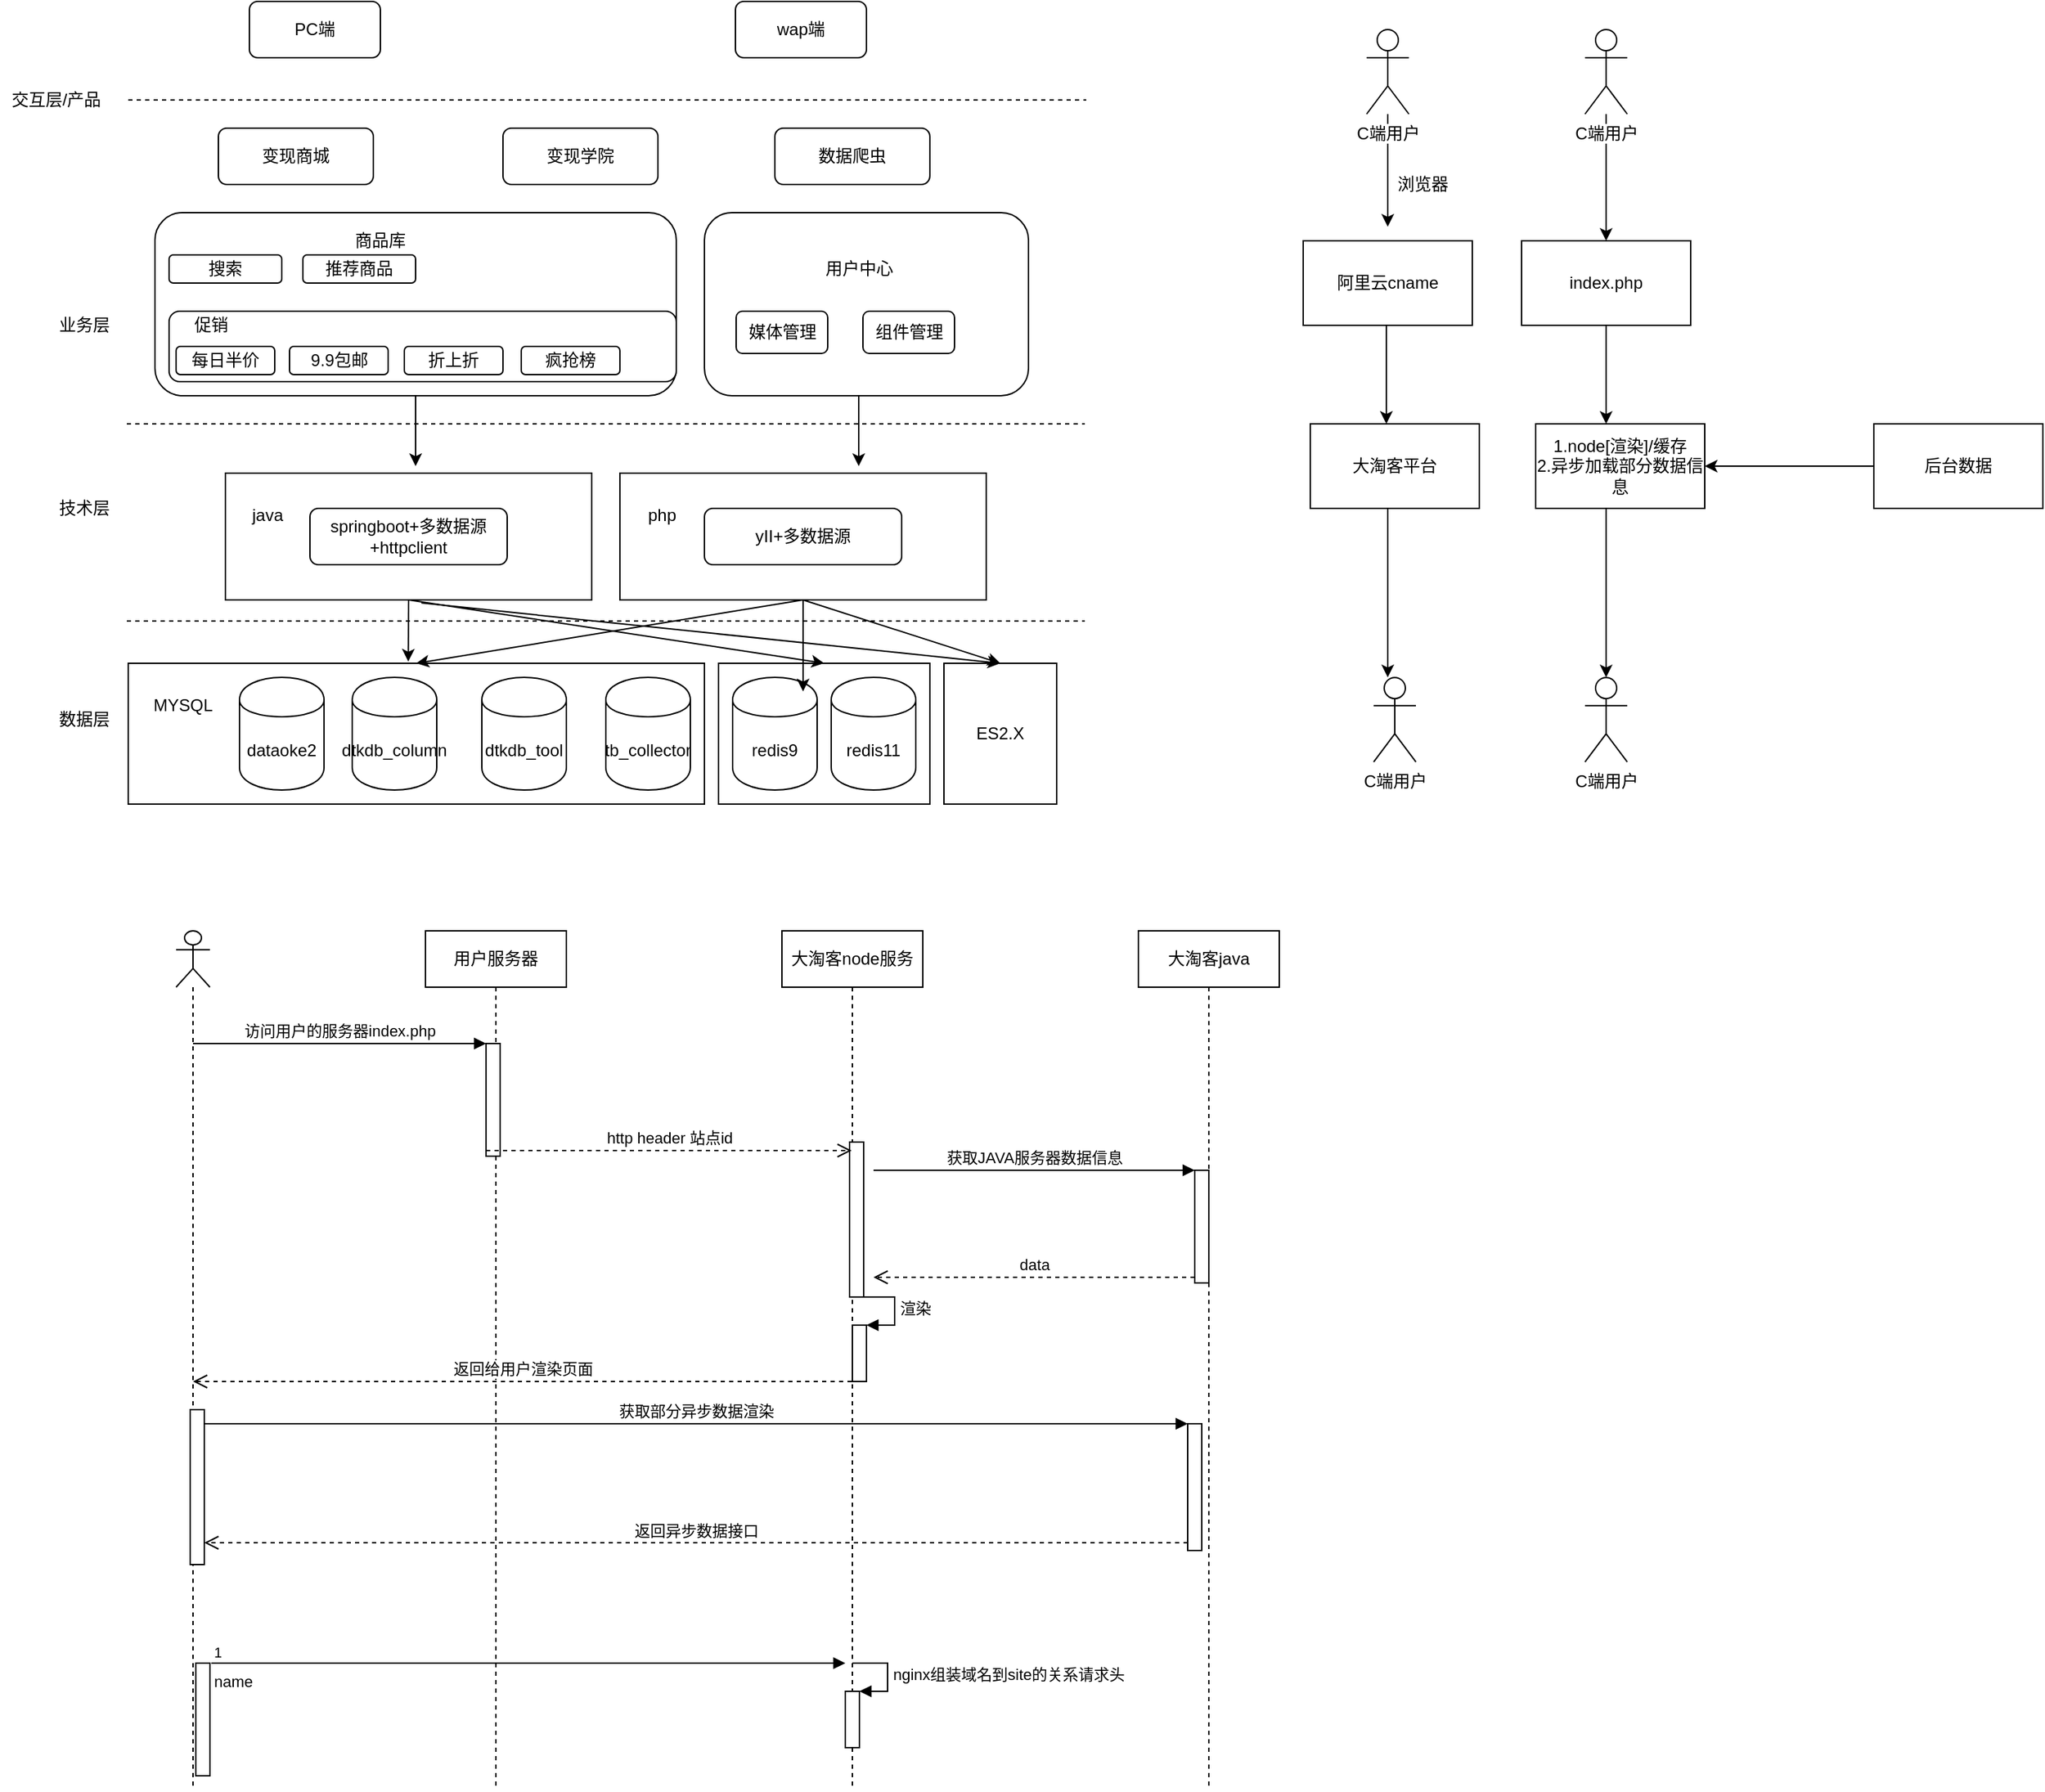 <mxfile version="11.0.8" type="github"><diagram id="_v9vPl8bkmRnc-huP--U" name="第 1 页"><mxGraphModel dx="1863" dy="550" grid="1" gridSize="10" guides="1" tooltips="1" connect="1" arrows="1" fold="1" page="1" pageScale="1" pageWidth="827" pageHeight="1169" math="0" shadow="0"><root><mxCell id="0"/><mxCell id="1" parent="0"/><mxCell id="0rX34wumKevSuE9-4wh0-14" value="" style="rounded=0;whiteSpace=wrap;html=1;" vertex="1" parent="1"><mxGeometry x="81" y="490" width="409" height="100" as="geometry"/></mxCell><mxCell id="3NmAgZUPKgBlWCw0vPXJ-1" value="" style="endArrow=none;dashed=1;html=1;" parent="1" edge="1"><mxGeometry width="50" height="50" relative="1" as="geometry"><mxPoint x="80" y="320" as="sourcePoint"/><mxPoint x="760" y="320" as="targetPoint"/></mxGeometry></mxCell><mxCell id="3NmAgZUPKgBlWCw0vPXJ-2" value="" style="endArrow=none;dashed=1;html=1;" parent="1" edge="1"><mxGeometry width="50" height="50" relative="1" as="geometry"><mxPoint x="80" y="460" as="sourcePoint"/><mxPoint x="760" y="460" as="targetPoint"/></mxGeometry></mxCell><mxCell id="3NmAgZUPKgBlWCw0vPXJ-3" value="" style="endArrow=none;dashed=1;html=1;" parent="1" edge="1"><mxGeometry width="50" height="50" relative="1" as="geometry"><mxPoint x="81" y="90" as="sourcePoint"/><mxPoint x="761" y="90" as="targetPoint"/></mxGeometry></mxCell><mxCell id="3NmAgZUPKgBlWCw0vPXJ-4" value="dataoke2" style="shape=cylinder;whiteSpace=wrap;html=1;boundedLbl=1;backgroundOutline=1;" parent="1" vertex="1"><mxGeometry x="160" y="500" width="60" height="80" as="geometry"/></mxCell><mxCell id="3NmAgZUPKgBlWCw0vPXJ-5" value="dtkdb_column" style="shape=cylinder;whiteSpace=wrap;html=1;boundedLbl=1;backgroundOutline=1;" parent="1" vertex="1"><mxGeometry x="240" y="500" width="60" height="80" as="geometry"/></mxCell><mxCell id="3NmAgZUPKgBlWCw0vPXJ-6" value="dtkdb_tool" style="shape=cylinder;whiteSpace=wrap;html=1;boundedLbl=1;backgroundOutline=1;" parent="1" vertex="1"><mxGeometry x="332" y="500" width="60" height="80" as="geometry"/></mxCell><mxCell id="3NmAgZUPKgBlWCw0vPXJ-7" value="数据层" style="text;html=1;strokeColor=none;fillColor=none;align=center;verticalAlign=middle;whiteSpace=wrap;rounded=0;" parent="1" vertex="1"><mxGeometry x="30" y="520" width="40" height="20" as="geometry"/></mxCell><mxCell id="3NmAgZUPKgBlWCw0vPXJ-8" value="技术层" style="text;html=1;strokeColor=none;fillColor=none;align=center;verticalAlign=middle;whiteSpace=wrap;rounded=0;" parent="1" vertex="1"><mxGeometry x="30" y="370" width="40" height="20" as="geometry"/></mxCell><mxCell id="3NmAgZUPKgBlWCw0vPXJ-9" value="业务层" style="text;html=1;strokeColor=none;fillColor=none;align=center;verticalAlign=middle;whiteSpace=wrap;rounded=0;" parent="1" vertex="1"><mxGeometry x="30" y="240" width="40" height="20" as="geometry"/></mxCell><mxCell id="3NmAgZUPKgBlWCw0vPXJ-10" value="交互层/产品" style="text;html=1;strokeColor=none;fillColor=none;align=center;verticalAlign=middle;whiteSpace=wrap;rounded=0;" parent="1" vertex="1"><mxGeometry x="-10" y="80" width="80" height="20" as="geometry"/></mxCell><mxCell id="0rX34wumKevSuE9-4wh0-1" value="数据爬虫" style="rounded=1;whiteSpace=wrap;html=1;" vertex="1" parent="1"><mxGeometry x="540" y="110" width="110" height="40" as="geometry"/></mxCell><mxCell id="0rX34wumKevSuE9-4wh0-2" value="变现商城" style="rounded=1;whiteSpace=wrap;html=1;" vertex="1" parent="1"><mxGeometry x="145" y="110" width="110" height="40" as="geometry"/></mxCell><mxCell id="0rX34wumKevSuE9-4wh0-3" value="" style="rounded=1;whiteSpace=wrap;html=1;" vertex="1" parent="1"><mxGeometry x="490" y="170" width="230" height="130" as="geometry"/></mxCell><mxCell id="0rX34wumKevSuE9-4wh0-5" value="tb_collector" style="shape=cylinder;whiteSpace=wrap;html=1;boundedLbl=1;backgroundOutline=1;" vertex="1" parent="1"><mxGeometry x="420" y="500" width="60" height="80" as="geometry"/></mxCell><mxCell id="0rX34wumKevSuE9-4wh0-7" value="" style="rounded=0;whiteSpace=wrap;html=1;" vertex="1" parent="1"><mxGeometry x="500" y="490" width="150" height="100" as="geometry"/></mxCell><mxCell id="0rX34wumKevSuE9-4wh0-8" value="" style="rounded=0;whiteSpace=wrap;html=1;" vertex="1" parent="1"><mxGeometry x="150" y="355" width="260" height="90" as="geometry"/></mxCell><mxCell id="0rX34wumKevSuE9-4wh0-9" value="springboot+多数据源+httpclient" style="rounded=1;whiteSpace=wrap;html=1;" vertex="1" parent="1"><mxGeometry x="210" y="380" width="140" height="40" as="geometry"/></mxCell><mxCell id="0rX34wumKevSuE9-4wh0-10" value="java" style="text;html=1;strokeColor=none;fillColor=none;align=center;verticalAlign=middle;whiteSpace=wrap;rounded=0;" vertex="1" parent="1"><mxGeometry x="160" y="375" width="40" height="20" as="geometry"/></mxCell><mxCell id="0rX34wumKevSuE9-4wh0-11" value="" style="rounded=0;whiteSpace=wrap;html=1;" vertex="1" parent="1"><mxGeometry x="430" y="355" width="260" height="90" as="geometry"/></mxCell><mxCell id="0rX34wumKevSuE9-4wh0-12" value="php" style="text;html=1;strokeColor=none;fillColor=none;align=center;verticalAlign=middle;whiteSpace=wrap;rounded=0;" vertex="1" parent="1"><mxGeometry x="440" y="375" width="40" height="20" as="geometry"/></mxCell><mxCell id="0rX34wumKevSuE9-4wh0-13" value="yII+多数据源" style="rounded=1;whiteSpace=wrap;html=1;" vertex="1" parent="1"><mxGeometry x="490" y="380" width="140" height="40" as="geometry"/></mxCell><mxCell id="0rX34wumKevSuE9-4wh0-15" value="redis9" style="shape=cylinder;whiteSpace=wrap;html=1;boundedLbl=1;backgroundOutline=1;" vertex="1" parent="1"><mxGeometry x="510" y="500" width="60" height="80" as="geometry"/></mxCell><mxCell id="0rX34wumKevSuE9-4wh0-16" value="redis11" style="shape=cylinder;whiteSpace=wrap;html=1;boundedLbl=1;backgroundOutline=1;" vertex="1" parent="1"><mxGeometry x="580" y="500" width="60" height="80" as="geometry"/></mxCell><mxCell id="0rX34wumKevSuE9-4wh0-17" value="MYSQL" style="text;html=1;strokeColor=none;fillColor=none;align=center;verticalAlign=middle;whiteSpace=wrap;rounded=0;" vertex="1" parent="1"><mxGeometry x="100" y="510" width="40" height="20" as="geometry"/></mxCell><mxCell id="0rX34wumKevSuE9-4wh0-18" value="" style="rounded=1;whiteSpace=wrap;html=1;labelPosition=center;verticalLabelPosition=middle;align=center;verticalAlign=middle;" vertex="1" parent="1"><mxGeometry x="100" y="170" width="370" height="130" as="geometry"/></mxCell><mxCell id="0rX34wumKevSuE9-4wh0-21" value="ES2.X" style="rounded=0;whiteSpace=wrap;html=1;" vertex="1" parent="1"><mxGeometry x="660" y="490" width="80" height="100" as="geometry"/></mxCell><mxCell id="0rX34wumKevSuE9-4wh0-22" value="" style="endArrow=classic;html=1;exitX=0.5;exitY=1;exitDx=0;exitDy=0;entryX=0.486;entryY=-0.012;entryDx=0;entryDy=0;entryPerimeter=0;" edge="1" parent="1" source="0rX34wumKevSuE9-4wh0-8" target="0rX34wumKevSuE9-4wh0-14"><mxGeometry width="50" height="50" relative="1" as="geometry"><mxPoint x="170" y="460" as="sourcePoint"/><mxPoint x="165" y="640" as="targetPoint"/></mxGeometry></mxCell><mxCell id="0rX34wumKevSuE9-4wh0-23" value="" style="endArrow=classic;html=1;exitX=0.5;exitY=1;exitDx=0;exitDy=0;entryX=0.5;entryY=0;entryDx=0;entryDy=0;" edge="1" parent="1" source="0rX34wumKevSuE9-4wh0-8" target="0rX34wumKevSuE9-4wh0-7"><mxGeometry width="50" height="50" relative="1" as="geometry"><mxPoint x="290" y="455" as="sourcePoint"/><mxPoint x="289.774" y="518.8" as="targetPoint"/></mxGeometry></mxCell><mxCell id="0rX34wumKevSuE9-4wh0-24" value="" style="endArrow=classic;html=1;entryX=0.5;entryY=0;entryDx=0;entryDy=0;exitX=0.535;exitY=1.024;exitDx=0;exitDy=0;exitPerimeter=0;" edge="1" parent="1" source="0rX34wumKevSuE9-4wh0-8" target="0rX34wumKevSuE9-4wh0-21"><mxGeometry width="50" height="50" relative="1" as="geometry"><mxPoint x="280" y="450" as="sourcePoint"/><mxPoint x="289.774" y="518.8" as="targetPoint"/></mxGeometry></mxCell><mxCell id="0rX34wumKevSuE9-4wh0-25" value="" style="endArrow=classic;html=1;exitX=0.5;exitY=1;exitDx=0;exitDy=0;entryX=0.5;entryY=0;entryDx=0;entryDy=0;" edge="1" parent="1" source="0rX34wumKevSuE9-4wh0-11" target="0rX34wumKevSuE9-4wh0-14"><mxGeometry width="50" height="50" relative="1" as="geometry"><mxPoint x="290" y="455" as="sourcePoint"/><mxPoint x="289.774" y="518.8" as="targetPoint"/></mxGeometry></mxCell><mxCell id="0rX34wumKevSuE9-4wh0-26" value="" style="endArrow=classic;html=1;exitX=0.5;exitY=1;exitDx=0;exitDy=0;" edge="1" parent="1" source="0rX34wumKevSuE9-4wh0-11"><mxGeometry width="50" height="50" relative="1" as="geometry"><mxPoint x="560" y="450" as="sourcePoint"/><mxPoint x="560" y="510" as="targetPoint"/></mxGeometry></mxCell><mxCell id="0rX34wumKevSuE9-4wh0-27" value="" style="endArrow=classic;html=1;exitX=0.5;exitY=1;exitDx=0;exitDy=0;entryX=0.5;entryY=0;entryDx=0;entryDy=0;" edge="1" parent="1" source="0rX34wumKevSuE9-4wh0-11" target="0rX34wumKevSuE9-4wh0-21"><mxGeometry width="50" height="50" relative="1" as="geometry"><mxPoint x="570" y="455" as="sourcePoint"/><mxPoint x="570" y="520" as="targetPoint"/></mxGeometry></mxCell><mxCell id="0rX34wumKevSuE9-4wh0-30" value="商品库" style="text;html=1;strokeColor=none;fillColor=none;align=center;verticalAlign=middle;whiteSpace=wrap;rounded=0;" vertex="1" parent="1"><mxGeometry x="240" y="180" width="40" height="20" as="geometry"/></mxCell><mxCell id="0rX34wumKevSuE9-4wh0-33" value="用户中心" style="text;html=1;strokeColor=none;fillColor=none;align=center;verticalAlign=middle;whiteSpace=wrap;rounded=0;" vertex="1" parent="1"><mxGeometry x="570" y="200" width="60" height="20" as="geometry"/></mxCell><mxCell id="0rX34wumKevSuE9-4wh0-34" value="媒体管理" style="rounded=1;whiteSpace=wrap;html=1;" vertex="1" parent="1"><mxGeometry x="512.5" y="240" width="65" height="30" as="geometry"/></mxCell><mxCell id="0rX34wumKevSuE9-4wh0-35" value="组件管理" style="rounded=1;whiteSpace=wrap;html=1;" vertex="1" parent="1"><mxGeometry x="602.5" y="240" width="65" height="30" as="geometry"/></mxCell><mxCell id="0rX34wumKevSuE9-4wh0-36" value="变现学院" style="rounded=1;whiteSpace=wrap;html=1;" vertex="1" parent="1"><mxGeometry x="347" y="110" width="110" height="40" as="geometry"/></mxCell><mxCell id="0rX34wumKevSuE9-4wh0-37" value="搜索" style="rounded=1;whiteSpace=wrap;html=1;" vertex="1" parent="1"><mxGeometry x="110" y="200" width="80" height="20" as="geometry"/></mxCell><mxCell id="0rX34wumKevSuE9-4wh0-38" value="" style="rounded=1;whiteSpace=wrap;html=1;" vertex="1" parent="1"><mxGeometry x="110" y="240" width="360" height="50" as="geometry"/></mxCell><mxCell id="0rX34wumKevSuE9-4wh0-39" value="促销" style="text;html=1;strokeColor=none;fillColor=none;align=center;verticalAlign=middle;whiteSpace=wrap;rounded=0;" vertex="1" parent="1"><mxGeometry x="120" y="240" width="40" height="20" as="geometry"/></mxCell><mxCell id="0rX34wumKevSuE9-4wh0-40" value="每日半价" style="rounded=1;whiteSpace=wrap;html=1;" vertex="1" parent="1"><mxGeometry x="115" y="265" width="70" height="20" as="geometry"/></mxCell><mxCell id="0rX34wumKevSuE9-4wh0-41" value="9.9包邮" style="rounded=1;whiteSpace=wrap;html=1;" vertex="1" parent="1"><mxGeometry x="195.5" y="265" width="70" height="20" as="geometry"/></mxCell><mxCell id="0rX34wumKevSuE9-4wh0-42" value="折上折" style="rounded=1;whiteSpace=wrap;html=1;" vertex="1" parent="1"><mxGeometry x="277" y="265" width="70" height="20" as="geometry"/></mxCell><mxCell id="0rX34wumKevSuE9-4wh0-43" value="疯抢榜" style="rounded=1;whiteSpace=wrap;html=1;" vertex="1" parent="1"><mxGeometry x="360" y="265" width="70" height="20" as="geometry"/></mxCell><mxCell id="0rX34wumKevSuE9-4wh0-44" value="推荐商品" style="rounded=1;whiteSpace=wrap;html=1;" vertex="1" parent="1"><mxGeometry x="205" y="200" width="80" height="20" as="geometry"/></mxCell><mxCell id="0rX34wumKevSuE9-4wh0-54" value="" style="edgeStyle=orthogonalEdgeStyle;rounded=0;orthogonalLoop=1;jettySize=auto;html=1;" edge="1" parent="1" source="0rX34wumKevSuE9-4wh0-47"><mxGeometry relative="1" as="geometry"><mxPoint x="975" y="180" as="targetPoint"/></mxGeometry></mxCell><mxCell id="0rX34wumKevSuE9-4wh0-47" value="C端用户" style="shape=umlActor;verticalLabelPosition=bottom;labelBackgroundColor=#ffffff;verticalAlign=top;html=1;outlineConnect=0;" vertex="1" parent="1"><mxGeometry x="960" y="40" width="30" height="60" as="geometry"/></mxCell><mxCell id="0rX34wumKevSuE9-4wh0-52" value="阿里云cname" style="rounded=0;whiteSpace=wrap;html=1;" vertex="1" parent="1"><mxGeometry x="915" y="190" width="120" height="60" as="geometry"/></mxCell><mxCell id="0rX34wumKevSuE9-4wh0-55" value="浏览器" style="text;html=1;strokeColor=none;fillColor=none;align=center;verticalAlign=middle;whiteSpace=wrap;rounded=0;" vertex="1" parent="1"><mxGeometry x="980" y="140" width="40" height="20" as="geometry"/></mxCell><mxCell id="0rX34wumKevSuE9-4wh0-56" value="大淘客平台" style="rounded=0;whiteSpace=wrap;html=1;" vertex="1" parent="1"><mxGeometry x="920" y="320" width="120" height="60" as="geometry"/></mxCell><mxCell id="0rX34wumKevSuE9-4wh0-57" value="" style="edgeStyle=orthogonalEdgeStyle;rounded=0;orthogonalLoop=1;jettySize=auto;html=1;" edge="1" parent="1"><mxGeometry relative="1" as="geometry"><mxPoint x="974" y="250" as="sourcePoint"/><mxPoint x="974" y="320" as="targetPoint"/></mxGeometry></mxCell><mxCell id="0rX34wumKevSuE9-4wh0-58" value="index.php&lt;br&gt;" style="rounded=0;whiteSpace=wrap;html=1;" vertex="1" parent="1"><mxGeometry x="1070" y="190" width="120" height="60" as="geometry"/></mxCell><mxCell id="0rX34wumKevSuE9-4wh0-59" value="" style="edgeStyle=orthogonalEdgeStyle;rounded=0;orthogonalLoop=1;jettySize=auto;html=1;" edge="1" parent="1" source="0rX34wumKevSuE9-4wh0-60"><mxGeometry relative="1" as="geometry"><mxPoint x="1130" y="190" as="targetPoint"/></mxGeometry></mxCell><mxCell id="0rX34wumKevSuE9-4wh0-60" value="C端用户" style="shape=umlActor;verticalLabelPosition=bottom;labelBackgroundColor=#ffffff;verticalAlign=top;html=1;outlineConnect=0;" vertex="1" parent="1"><mxGeometry x="1115" y="40" width="30" height="60" as="geometry"/></mxCell><mxCell id="0rX34wumKevSuE9-4wh0-61" value="1.node[渲染]/缓存&lt;br&gt;2.异步加载部分数据信息" style="rounded=0;whiteSpace=wrap;html=1;" vertex="1" parent="1"><mxGeometry x="1080" y="320" width="120" height="60" as="geometry"/></mxCell><mxCell id="0rX34wumKevSuE9-4wh0-62" value="后台数据" style="rounded=0;whiteSpace=wrap;html=1;" vertex="1" parent="1"><mxGeometry x="1320" y="320" width="120" height="60" as="geometry"/></mxCell><mxCell id="0rX34wumKevSuE9-4wh0-64" value="" style="edgeStyle=orthogonalEdgeStyle;rounded=0;orthogonalLoop=1;jettySize=auto;html=1;entryX=1;entryY=0.5;entryDx=0;entryDy=0;exitX=0;exitY=0.5;exitDx=0;exitDy=0;" edge="1" parent="1" source="0rX34wumKevSuE9-4wh0-62" target="0rX34wumKevSuE9-4wh0-61"><mxGeometry relative="1" as="geometry"><mxPoint x="1280" y="435" as="targetPoint"/><mxPoint x="1280" y="345" as="sourcePoint"/></mxGeometry></mxCell><mxCell id="0rX34wumKevSuE9-4wh0-65" value="" style="edgeStyle=orthogonalEdgeStyle;rounded=0;orthogonalLoop=1;jettySize=auto;html=1;" edge="1" parent="1"><mxGeometry relative="1" as="geometry"><mxPoint x="1130" y="250" as="sourcePoint"/><mxPoint x="1130" y="320" as="targetPoint"/><Array as="points"><mxPoint x="1130" y="280"/><mxPoint x="1130" y="280"/></Array></mxGeometry></mxCell><mxCell id="0rX34wumKevSuE9-4wh0-66" value="" style="edgeStyle=orthogonalEdgeStyle;rounded=0;orthogonalLoop=1;jettySize=auto;html=1;" edge="1" parent="1"><mxGeometry relative="1" as="geometry"><mxPoint x="975" y="380" as="sourcePoint"/><mxPoint x="975" y="500" as="targetPoint"/></mxGeometry></mxCell><mxCell id="0rX34wumKevSuE9-4wh0-67" value="" style="edgeStyle=orthogonalEdgeStyle;rounded=0;orthogonalLoop=1;jettySize=auto;html=1;" edge="1" parent="1"><mxGeometry relative="1" as="geometry"><mxPoint x="1130" y="380" as="sourcePoint"/><mxPoint x="1130" y="500" as="targetPoint"/></mxGeometry></mxCell><mxCell id="0rX34wumKevSuE9-4wh0-68" value="" style="endArrow=classic;html=1;exitX=0.5;exitY=1;exitDx=0;exitDy=0;" edge="1" parent="1" source="0rX34wumKevSuE9-4wh0-18"><mxGeometry width="50" height="50" relative="1" as="geometry"><mxPoint x="30" y="380" as="sourcePoint"/><mxPoint x="285" y="350" as="targetPoint"/></mxGeometry></mxCell><mxCell id="0rX34wumKevSuE9-4wh0-69" value="" style="endArrow=classic;html=1;exitX=0.5;exitY=1;exitDx=0;exitDy=0;" edge="1" parent="1"><mxGeometry width="50" height="50" relative="1" as="geometry"><mxPoint x="599.5" y="300" as="sourcePoint"/><mxPoint x="599.5" y="350" as="targetPoint"/></mxGeometry></mxCell><mxCell id="0rX34wumKevSuE9-4wh0-71" value="C端用户" style="shape=umlActor;verticalLabelPosition=bottom;labelBackgroundColor=#ffffff;verticalAlign=top;html=1;outlineConnect=0;" vertex="1" parent="1"><mxGeometry x="965" y="500.1" width="30" height="60" as="geometry"/></mxCell><mxCell id="0rX34wumKevSuE9-4wh0-72" value="C端用户" style="shape=umlActor;verticalLabelPosition=bottom;labelBackgroundColor=#ffffff;verticalAlign=top;html=1;outlineConnect=0;" vertex="1" parent="1"><mxGeometry x="1115" y="500.1" width="30" height="60" as="geometry"/></mxCell><mxCell id="0rX34wumKevSuE9-4wh0-76" value="PC端" style="rounded=1;whiteSpace=wrap;html=1;" vertex="1" parent="1"><mxGeometry x="167" y="20" width="93" height="40" as="geometry"/></mxCell><mxCell id="0rX34wumKevSuE9-4wh0-77" value="wap端" style="rounded=1;whiteSpace=wrap;html=1;" vertex="1" parent="1"><mxGeometry x="512" y="20" width="93" height="40" as="geometry"/></mxCell><mxCell id="0rX34wumKevSuE9-4wh0-86" value="用户服务器" style="shape=umlLifeline;perimeter=lifelinePerimeter;whiteSpace=wrap;html=1;container=1;collapsible=0;recursiveResize=0;outlineConnect=0;" vertex="1" parent="1"><mxGeometry x="292" y="680" width="100" height="610" as="geometry"/></mxCell><mxCell id="0rX34wumKevSuE9-4wh0-88" value="" style="shape=umlLifeline;participant=umlActor;perimeter=lifelinePerimeter;whiteSpace=wrap;html=1;container=1;collapsible=0;recursiveResize=0;verticalAlign=top;spacingTop=36;labelBackgroundColor=#ffffff;outlineConnect=0;" vertex="1" parent="1"><mxGeometry x="115" y="680" width="24" height="610" as="geometry"/></mxCell><mxCell id="0rX34wumKevSuE9-4wh0-131" value="" style="html=1;points=[];perimeter=orthogonalPerimeter;" vertex="1" parent="0rX34wumKevSuE9-4wh0-88"><mxGeometry x="10" y="340" width="10" height="110" as="geometry"/></mxCell><mxCell id="0rX34wumKevSuE9-4wh0-135" value="" style="html=1;points=[];perimeter=orthogonalPerimeter;" vertex="1" parent="0rX34wumKevSuE9-4wh0-88"><mxGeometry x="14" y="520" width="10" height="80" as="geometry"/></mxCell><mxCell id="0rX34wumKevSuE9-4wh0-90" value="大淘客node服务" style="shape=umlLifeline;perimeter=lifelinePerimeter;whiteSpace=wrap;html=1;container=1;collapsible=0;recursiveResize=0;outlineConnect=0;" vertex="1" parent="1"><mxGeometry x="545" y="680" width="100" height="610" as="geometry"/></mxCell><mxCell id="0rX34wumKevSuE9-4wh0-122" value="" style="html=1;points=[];perimeter=orthogonalPerimeter;" vertex="1" parent="0rX34wumKevSuE9-4wh0-90"><mxGeometry x="48" y="150" width="10" height="110" as="geometry"/></mxCell><mxCell id="0rX34wumKevSuE9-4wh0-123" value="" style="html=1;points=[];perimeter=orthogonalPerimeter;" vertex="1" parent="0rX34wumKevSuE9-4wh0-90"><mxGeometry x="50" y="280" width="10" height="40" as="geometry"/></mxCell><mxCell id="0rX34wumKevSuE9-4wh0-124" value="渲染" style="edgeStyle=orthogonalEdgeStyle;html=1;align=left;spacingLeft=2;endArrow=block;rounded=0;entryX=1;entryY=0;" edge="1" target="0rX34wumKevSuE9-4wh0-123" parent="0rX34wumKevSuE9-4wh0-90"><mxGeometry relative="1" as="geometry"><mxPoint x="55" y="260" as="sourcePoint"/><Array as="points"><mxPoint x="80" y="260"/></Array></mxGeometry></mxCell><mxCell id="0rX34wumKevSuE9-4wh0-138" value="" style="html=1;points=[];perimeter=orthogonalPerimeter;" vertex="1" parent="0rX34wumKevSuE9-4wh0-90"><mxGeometry x="45" y="540" width="10" height="40" as="geometry"/></mxCell><mxCell id="0rX34wumKevSuE9-4wh0-139" value="nginx组装域名到site的关系请求头" style="edgeStyle=orthogonalEdgeStyle;html=1;align=left;spacingLeft=2;endArrow=block;rounded=0;entryX=1;entryY=0;" edge="1" target="0rX34wumKevSuE9-4wh0-138" parent="0rX34wumKevSuE9-4wh0-90"><mxGeometry relative="1" as="geometry"><mxPoint x="50" y="520" as="sourcePoint"/><Array as="points"><mxPoint x="75" y="520"/></Array></mxGeometry></mxCell><mxCell id="0rX34wumKevSuE9-4wh0-91" value="大淘客java" style="shape=umlLifeline;perimeter=lifelinePerimeter;whiteSpace=wrap;html=1;container=1;collapsible=0;recursiveResize=0;outlineConnect=0;" vertex="1" parent="1"><mxGeometry x="798" y="680" width="100" height="610" as="geometry"/></mxCell><mxCell id="0rX34wumKevSuE9-4wh0-119" value="" style="html=1;points=[];perimeter=orthogonalPerimeter;" vertex="1" parent="0rX34wumKevSuE9-4wh0-91"><mxGeometry x="40" y="170" width="10" height="80" as="geometry"/></mxCell><mxCell id="0rX34wumKevSuE9-4wh0-132" value="" style="html=1;points=[];perimeter=orthogonalPerimeter;" vertex="1" parent="0rX34wumKevSuE9-4wh0-91"><mxGeometry x="35" y="350" width="10" height="90" as="geometry"/></mxCell><mxCell id="0rX34wumKevSuE9-4wh0-113" value="" style="html=1;points=[];perimeter=orthogonalPerimeter;" vertex="1" parent="1"><mxGeometry x="335" y="760" width="10" height="80" as="geometry"/></mxCell><mxCell id="0rX34wumKevSuE9-4wh0-114" value="访问用户的服务器index.php" style="html=1;verticalAlign=bottom;endArrow=block;entryX=0;entryY=0;" edge="1" target="0rX34wumKevSuE9-4wh0-113" parent="1" source="0rX34wumKevSuE9-4wh0-88"><mxGeometry relative="1" as="geometry"><mxPoint x="260" y="760" as="sourcePoint"/></mxGeometry></mxCell><mxCell id="0rX34wumKevSuE9-4wh0-115" value="http header 站点id" style="html=1;verticalAlign=bottom;endArrow=open;dashed=1;endSize=8;exitX=0;exitY=0.95;" edge="1" source="0rX34wumKevSuE9-4wh0-113" parent="1" target="0rX34wumKevSuE9-4wh0-90"><mxGeometry relative="1" as="geometry"><mxPoint x="260" y="836" as="targetPoint"/></mxGeometry></mxCell><mxCell id="0rX34wumKevSuE9-4wh0-120" value="获取JAVA服务器数据信息" style="html=1;verticalAlign=bottom;endArrow=block;entryX=0;entryY=0;" edge="1" target="0rX34wumKevSuE9-4wh0-119" parent="1"><mxGeometry relative="1" as="geometry"><mxPoint x="610" y="850" as="sourcePoint"/></mxGeometry></mxCell><mxCell id="0rX34wumKevSuE9-4wh0-121" value="data" style="html=1;verticalAlign=bottom;endArrow=open;dashed=1;endSize=8;exitX=0;exitY=0.95;" edge="1" source="0rX34wumKevSuE9-4wh0-119" parent="1"><mxGeometry relative="1" as="geometry"><mxPoint x="610" y="926" as="targetPoint"/></mxGeometry></mxCell><mxCell id="0rX34wumKevSuE9-4wh0-125" value="返回给用户渲染页面" style="html=1;verticalAlign=bottom;endArrow=open;dashed=1;endSize=8;" edge="1" parent="1" source="0rX34wumKevSuE9-4wh0-90" target="0rX34wumKevSuE9-4wh0-88"><mxGeometry relative="1" as="geometry"><mxPoint x="150" y="1020" as="targetPoint"/><mxPoint x="350.5" y="1060" as="sourcePoint"/><Array as="points"><mxPoint x="470" y="1000"/></Array></mxGeometry></mxCell><mxCell id="0rX34wumKevSuE9-4wh0-133" value="获取部分异步数据渲染" style="html=1;verticalAlign=bottom;endArrow=block;entryX=0;entryY=0;" edge="1" target="0rX34wumKevSuE9-4wh0-132" parent="1" source="0rX34wumKevSuE9-4wh0-131"><mxGeometry relative="1" as="geometry"><mxPoint x="763" y="1030" as="sourcePoint"/></mxGeometry></mxCell><mxCell id="0rX34wumKevSuE9-4wh0-134" value="返回异步数据接口" style="html=1;verticalAlign=bottom;endArrow=open;dashed=1;endSize=8;exitX=0;exitY=0.95;" edge="1" parent="1" target="0rX34wumKevSuE9-4wh0-131"><mxGeometry relative="1" as="geometry"><mxPoint x="134.6" y="1105.91" as="targetPoint"/><mxPoint x="833" y="1114.5" as="sourcePoint"/></mxGeometry></mxCell><mxCell id="0rX34wumKevSuE9-4wh0-136" value="name" style="endArrow=block;endFill=1;html=1;edgeStyle=orthogonalEdgeStyle;align=left;verticalAlign=top;" edge="1" parent="1"><mxGeometry x="-1" relative="1" as="geometry"><mxPoint x="140" y="1200" as="sourcePoint"/><mxPoint x="590" y="1200" as="targetPoint"/></mxGeometry></mxCell><mxCell id="0rX34wumKevSuE9-4wh0-137" value="1" style="resizable=0;html=1;align=left;verticalAlign=bottom;labelBackgroundColor=#ffffff;fontSize=10;" connectable="0" vertex="1" parent="0rX34wumKevSuE9-4wh0-136"><mxGeometry x="-1" relative="1" as="geometry"/></mxCell></root></mxGraphModel></diagram></mxfile>